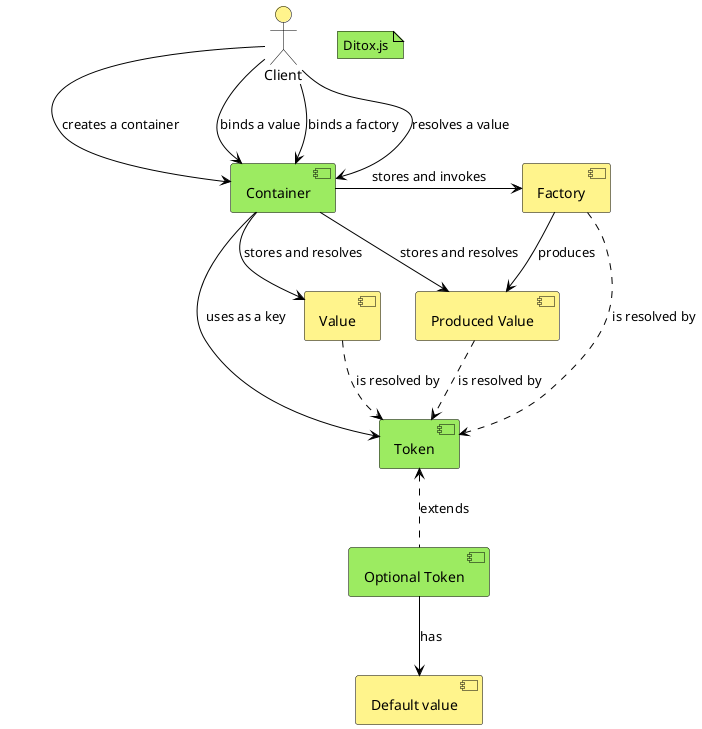 @startuml
'https://plantuml.com/component-diagram

skinparam note {
  BorderColor black
}

skinparam component {
  BorderColor black
  BackgroundColor #FFF48C
  ArrowColor black
}

skinparam actor {
  BorderColor black
  BackgroundColor #FFF48C
  ArrowColor black
}

actor Client

'component Container #d2e660
component Container #9CEB61
component Token #9CEB61
component "Optional Token" as OptionalToken #9CEB61

note as DitoxNote #9CEB61
  Ditox.js
end note

component Value
component "Produced Value" as ProducedValue
component Factory
component "Default value" as DefaultValue

Client -> Container : creates a container
Client -> Container : binds a value
Client -> Container : binds a factory
Client --> Container : resolves a value

Container -> Factory : stores and invokes
Container --> Token : uses as a key
Container --> Value : stores and resolves
Container --> ProducedValue : stores and resolves

Factory --> ProducedValue : produces
Factory ..> Token : is resolved by
Value ..> Token : is resolved by
ProducedValue ..> Token : is resolved by

Token <.. OptionalToken : extends
OptionalToken --> DefaultValue : has

@enduml
